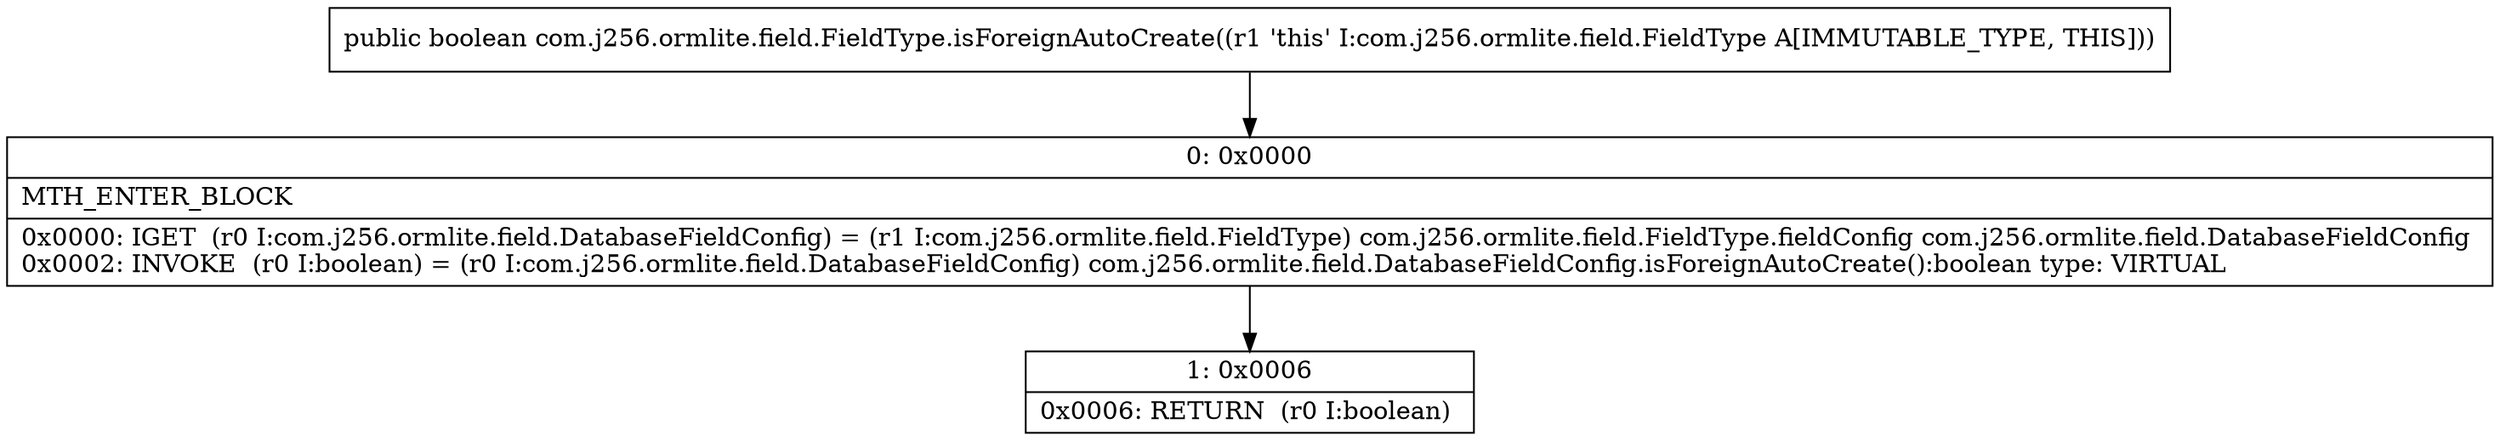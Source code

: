 digraph "CFG forcom.j256.ormlite.field.FieldType.isForeignAutoCreate()Z" {
Node_0 [shape=record,label="{0\:\ 0x0000|MTH_ENTER_BLOCK\l|0x0000: IGET  (r0 I:com.j256.ormlite.field.DatabaseFieldConfig) = (r1 I:com.j256.ormlite.field.FieldType) com.j256.ormlite.field.FieldType.fieldConfig com.j256.ormlite.field.DatabaseFieldConfig \l0x0002: INVOKE  (r0 I:boolean) = (r0 I:com.j256.ormlite.field.DatabaseFieldConfig) com.j256.ormlite.field.DatabaseFieldConfig.isForeignAutoCreate():boolean type: VIRTUAL \l}"];
Node_1 [shape=record,label="{1\:\ 0x0006|0x0006: RETURN  (r0 I:boolean) \l}"];
MethodNode[shape=record,label="{public boolean com.j256.ormlite.field.FieldType.isForeignAutoCreate((r1 'this' I:com.j256.ormlite.field.FieldType A[IMMUTABLE_TYPE, THIS])) }"];
MethodNode -> Node_0;
Node_0 -> Node_1;
}

